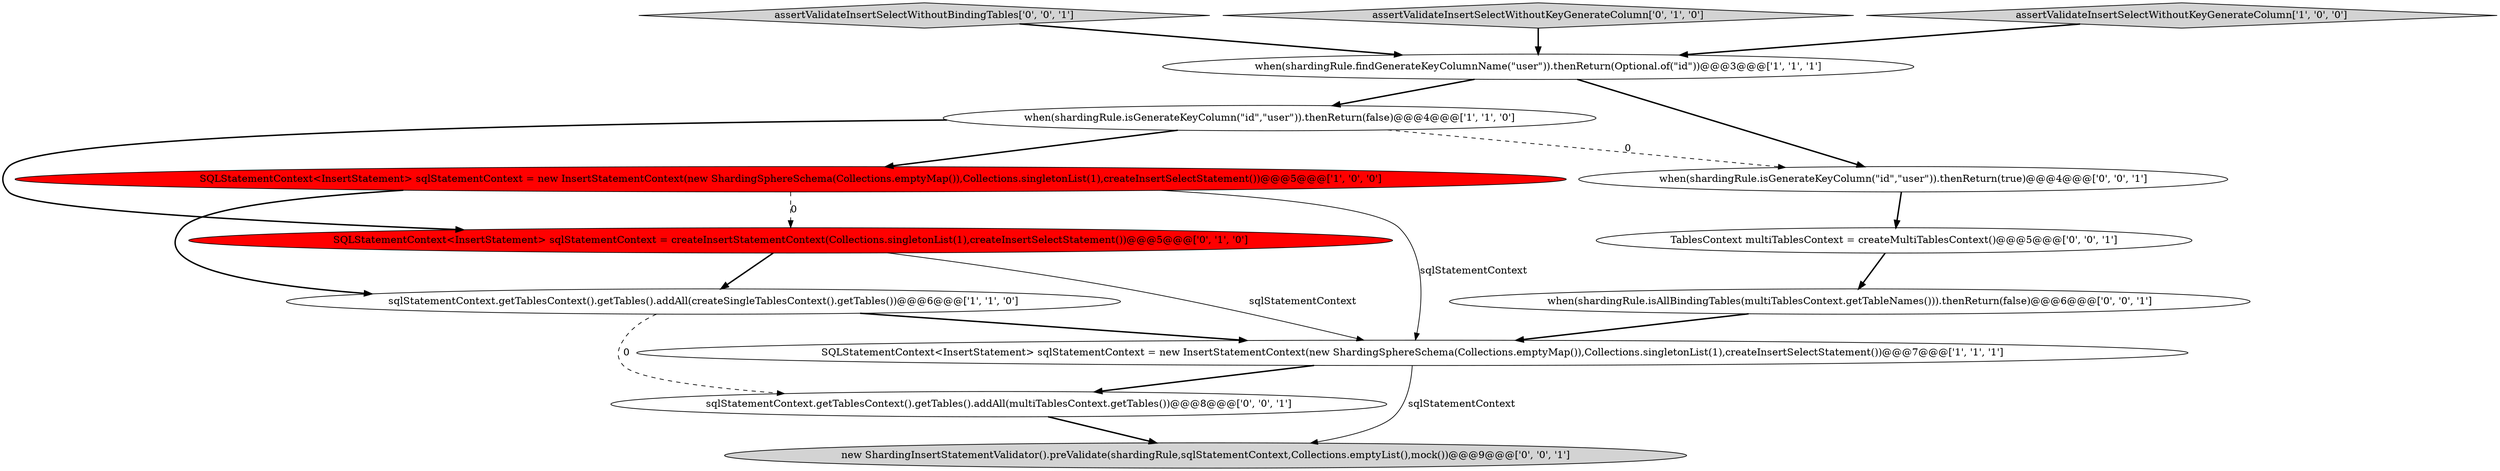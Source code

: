 digraph {
1 [style = filled, label = "when(shardingRule.findGenerateKeyColumnName(\"user\")).thenReturn(Optional.of(\"id\"))@@@3@@@['1', '1', '1']", fillcolor = white, shape = ellipse image = "AAA0AAABBB1BBB"];
8 [style = filled, label = "new ShardingInsertStatementValidator().preValidate(shardingRule,sqlStatementContext,Collections.emptyList(),mock())@@@9@@@['0', '0', '1']", fillcolor = lightgray, shape = ellipse image = "AAA0AAABBB3BBB"];
9 [style = filled, label = "assertValidateInsertSelectWithoutBindingTables['0', '0', '1']", fillcolor = lightgray, shape = diamond image = "AAA0AAABBB3BBB"];
4 [style = filled, label = "SQLStatementContext<InsertStatement> sqlStatementContext = new InsertStatementContext(new ShardingSphereSchema(Collections.emptyMap()),Collections.singletonList(1),createInsertSelectStatement())@@@5@@@['1', '0', '0']", fillcolor = red, shape = ellipse image = "AAA1AAABBB1BBB"];
6 [style = filled, label = "assertValidateInsertSelectWithoutKeyGenerateColumn['0', '1', '0']", fillcolor = lightgray, shape = diamond image = "AAA0AAABBB2BBB"];
11 [style = filled, label = "when(shardingRule.isAllBindingTables(multiTablesContext.getTableNames())).thenReturn(false)@@@6@@@['0', '0', '1']", fillcolor = white, shape = ellipse image = "AAA0AAABBB3BBB"];
7 [style = filled, label = "SQLStatementContext<InsertStatement> sqlStatementContext = createInsertStatementContext(Collections.singletonList(1),createInsertSelectStatement())@@@5@@@['0', '1', '0']", fillcolor = red, shape = ellipse image = "AAA1AAABBB2BBB"];
0 [style = filled, label = "when(shardingRule.isGenerateKeyColumn(\"id\",\"user\")).thenReturn(false)@@@4@@@['1', '1', '0']", fillcolor = white, shape = ellipse image = "AAA0AAABBB1BBB"];
3 [style = filled, label = "assertValidateInsertSelectWithoutKeyGenerateColumn['1', '0', '0']", fillcolor = lightgray, shape = diamond image = "AAA0AAABBB1BBB"];
5 [style = filled, label = "SQLStatementContext<InsertStatement> sqlStatementContext = new InsertStatementContext(new ShardingSphereSchema(Collections.emptyMap()),Collections.singletonList(1),createInsertSelectStatement())@@@7@@@['1', '1', '1']", fillcolor = white, shape = ellipse image = "AAA0AAABBB1BBB"];
13 [style = filled, label = "when(shardingRule.isGenerateKeyColumn(\"id\",\"user\")).thenReturn(true)@@@4@@@['0', '0', '1']", fillcolor = white, shape = ellipse image = "AAA0AAABBB3BBB"];
2 [style = filled, label = "sqlStatementContext.getTablesContext().getTables().addAll(createSingleTablesContext().getTables())@@@6@@@['1', '1', '0']", fillcolor = white, shape = ellipse image = "AAA0AAABBB1BBB"];
12 [style = filled, label = "TablesContext multiTablesContext = createMultiTablesContext()@@@5@@@['0', '0', '1']", fillcolor = white, shape = ellipse image = "AAA0AAABBB3BBB"];
10 [style = filled, label = "sqlStatementContext.getTablesContext().getTables().addAll(multiTablesContext.getTables())@@@8@@@['0', '0', '1']", fillcolor = white, shape = ellipse image = "AAA0AAABBB3BBB"];
5->10 [style = bold, label=""];
5->8 [style = solid, label="sqlStatementContext"];
3->1 [style = bold, label=""];
12->11 [style = bold, label=""];
1->0 [style = bold, label=""];
4->2 [style = bold, label=""];
1->13 [style = bold, label=""];
2->10 [style = dashed, label="0"];
0->7 [style = bold, label=""];
6->1 [style = bold, label=""];
4->5 [style = solid, label="sqlStatementContext"];
11->5 [style = bold, label=""];
13->12 [style = bold, label=""];
10->8 [style = bold, label=""];
0->4 [style = bold, label=""];
4->7 [style = dashed, label="0"];
7->2 [style = bold, label=""];
0->13 [style = dashed, label="0"];
7->5 [style = solid, label="sqlStatementContext"];
9->1 [style = bold, label=""];
2->5 [style = bold, label=""];
}
